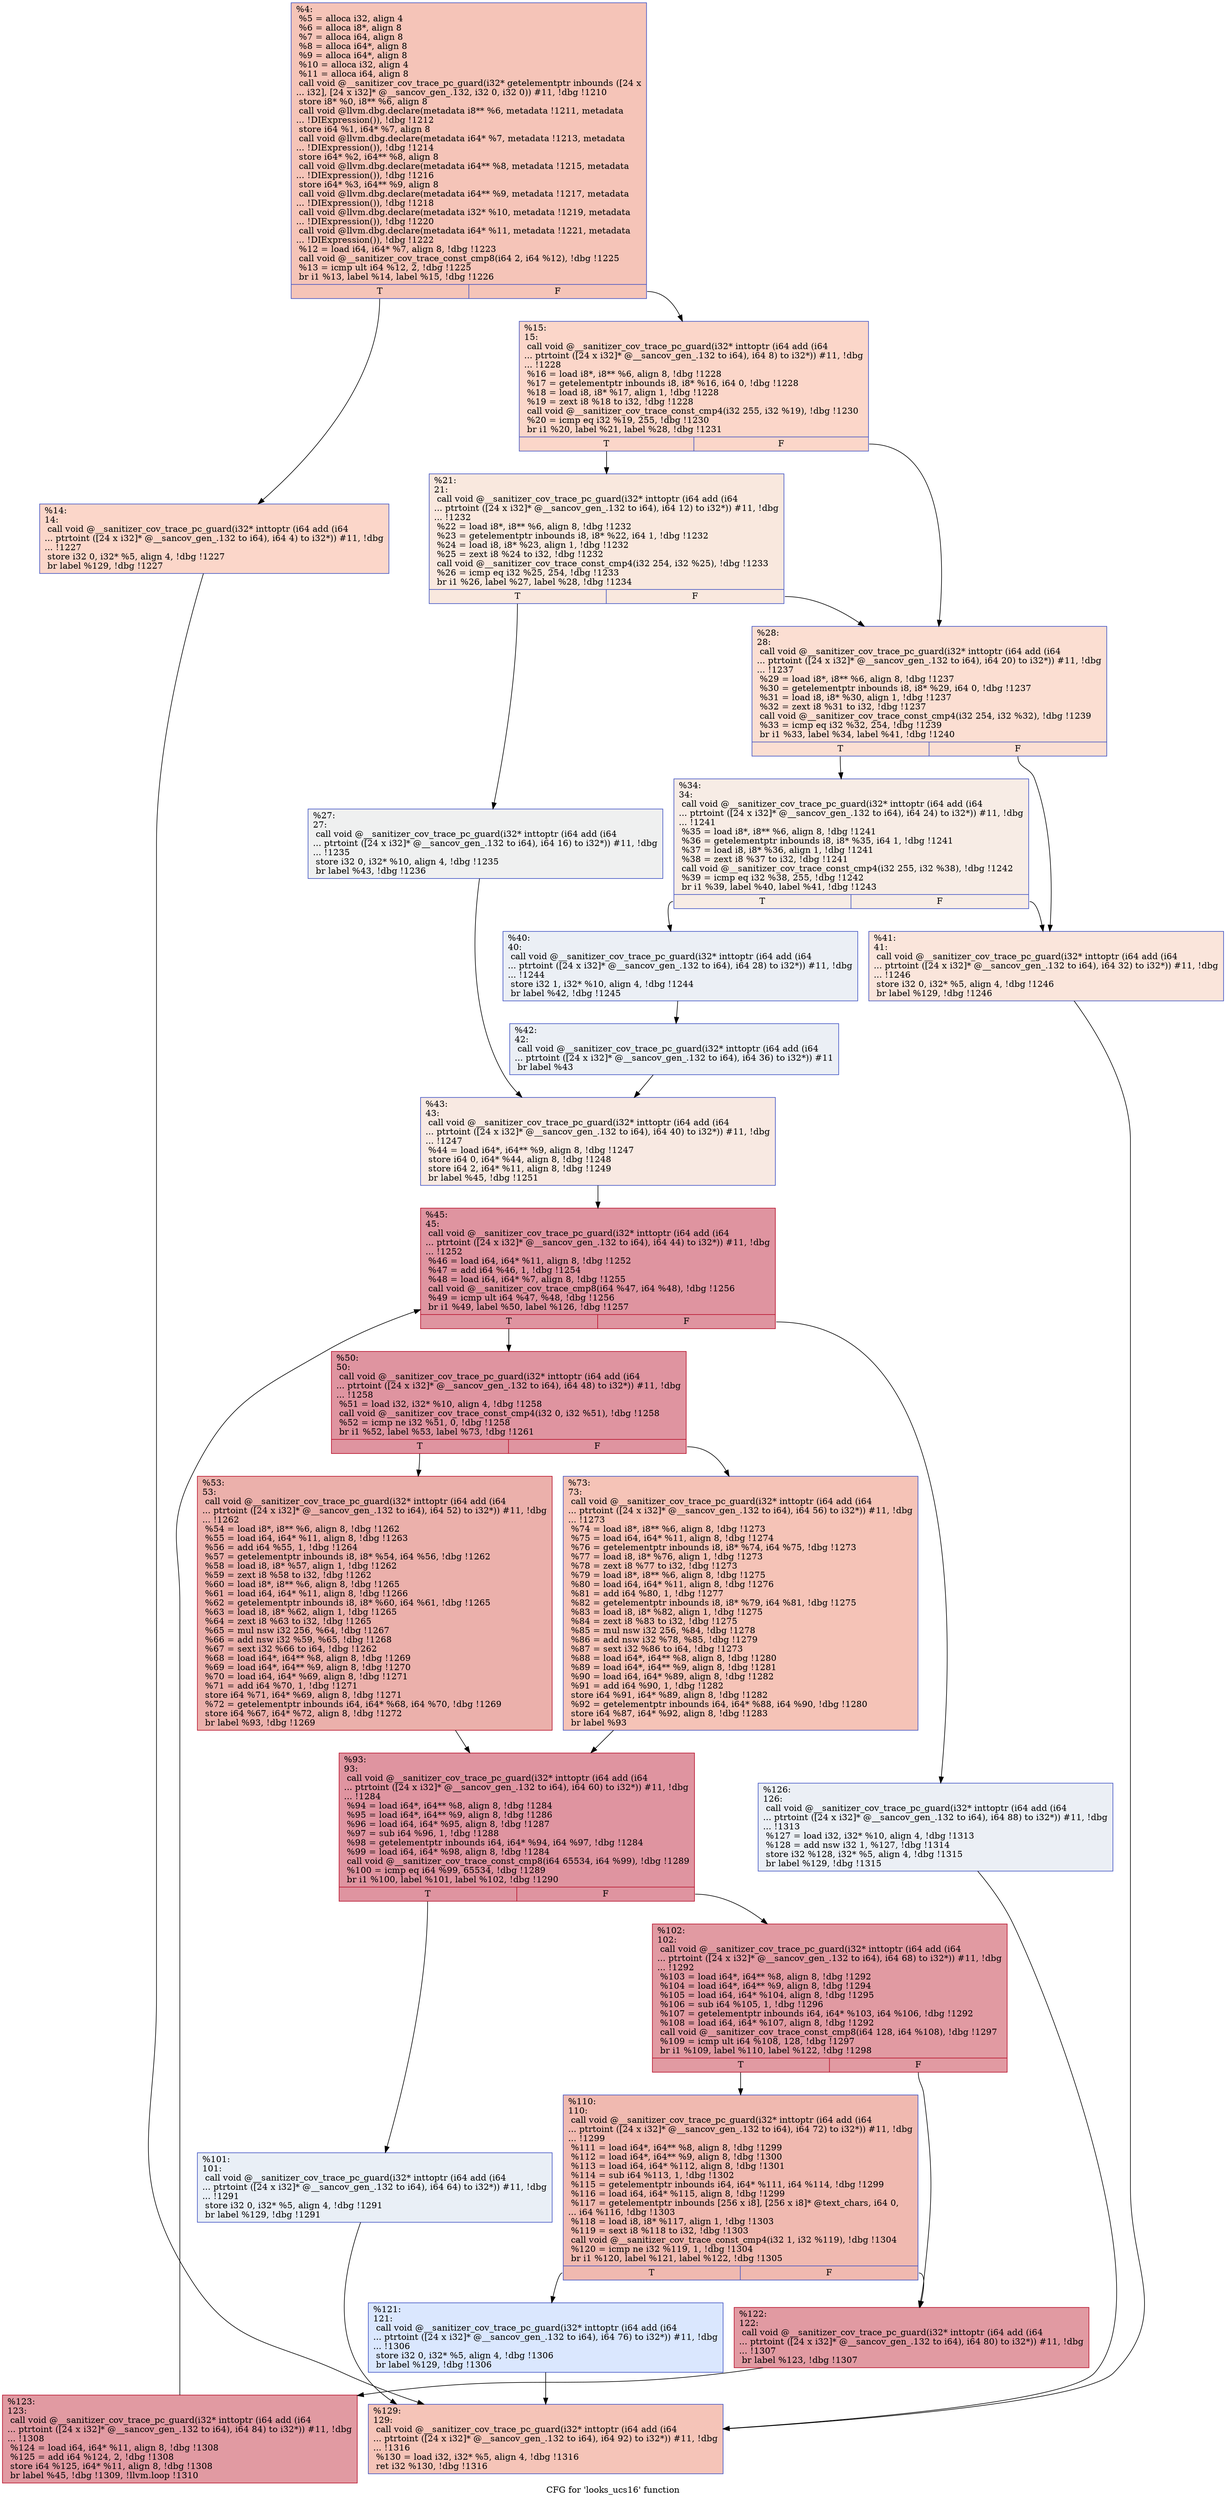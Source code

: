 digraph "CFG for 'looks_ucs16' function" {
	label="CFG for 'looks_ucs16' function";

	Node0x5637156da340 [shape=record,color="#3d50c3ff", style=filled, fillcolor="#e97a5f70",label="{%4:\l  %5 = alloca i32, align 4\l  %6 = alloca i8*, align 8\l  %7 = alloca i64, align 8\l  %8 = alloca i64*, align 8\l  %9 = alloca i64*, align 8\l  %10 = alloca i32, align 4\l  %11 = alloca i64, align 8\l  call void @__sanitizer_cov_trace_pc_guard(i32* getelementptr inbounds ([24 x\l... i32], [24 x i32]* @__sancov_gen_.132, i32 0, i32 0)) #11, !dbg !1210\l  store i8* %0, i8** %6, align 8\l  call void @llvm.dbg.declare(metadata i8** %6, metadata !1211, metadata\l... !DIExpression()), !dbg !1212\l  store i64 %1, i64* %7, align 8\l  call void @llvm.dbg.declare(metadata i64* %7, metadata !1213, metadata\l... !DIExpression()), !dbg !1214\l  store i64* %2, i64** %8, align 8\l  call void @llvm.dbg.declare(metadata i64** %8, metadata !1215, metadata\l... !DIExpression()), !dbg !1216\l  store i64* %3, i64** %9, align 8\l  call void @llvm.dbg.declare(metadata i64** %9, metadata !1217, metadata\l... !DIExpression()), !dbg !1218\l  call void @llvm.dbg.declare(metadata i32* %10, metadata !1219, metadata\l... !DIExpression()), !dbg !1220\l  call void @llvm.dbg.declare(metadata i64* %11, metadata !1221, metadata\l... !DIExpression()), !dbg !1222\l  %12 = load i64, i64* %7, align 8, !dbg !1223\l  call void @__sanitizer_cov_trace_const_cmp8(i64 2, i64 %12), !dbg !1225\l  %13 = icmp ult i64 %12, 2, !dbg !1225\l  br i1 %13, label %14, label %15, !dbg !1226\l|{<s0>T|<s1>F}}"];
	Node0x5637156da340:s0 -> Node0x5637156da440;
	Node0x5637156da340:s1 -> Node0x5637156da490;
	Node0x5637156da440 [shape=record,color="#3d50c3ff", style=filled, fillcolor="#f6a38570",label="{%14:\l14:                                               \l  call void @__sanitizer_cov_trace_pc_guard(i32* inttoptr (i64 add (i64\l... ptrtoint ([24 x i32]* @__sancov_gen_.132 to i64), i64 4) to i32*)) #11, !dbg\l... !1227\l  store i32 0, i32* %5, align 4, !dbg !1227\l  br label %129, !dbg !1227\l}"];
	Node0x5637156da440 -> Node0x5637156dab20;
	Node0x5637156da490 [shape=record,color="#3d50c3ff", style=filled, fillcolor="#f6a38570",label="{%15:\l15:                                               \l  call void @__sanitizer_cov_trace_pc_guard(i32* inttoptr (i64 add (i64\l... ptrtoint ([24 x i32]* @__sancov_gen_.132 to i64), i64 8) to i32*)) #11, !dbg\l... !1228\l  %16 = load i8*, i8** %6, align 8, !dbg !1228\l  %17 = getelementptr inbounds i8, i8* %16, i64 0, !dbg !1228\l  %18 = load i8, i8* %17, align 1, !dbg !1228\l  %19 = zext i8 %18 to i32, !dbg !1228\l  call void @__sanitizer_cov_trace_const_cmp4(i32 255, i32 %19), !dbg !1230\l  %20 = icmp eq i32 %19, 255, !dbg !1230\l  br i1 %20, label %21, label %28, !dbg !1231\l|{<s0>T|<s1>F}}"];
	Node0x5637156da490:s0 -> Node0x5637156da4e0;
	Node0x5637156da490:s1 -> Node0x5637156da580;
	Node0x5637156da4e0 [shape=record,color="#3d50c3ff", style=filled, fillcolor="#f2cab570",label="{%21:\l21:                                               \l  call void @__sanitizer_cov_trace_pc_guard(i32* inttoptr (i64 add (i64\l... ptrtoint ([24 x i32]* @__sancov_gen_.132 to i64), i64 12) to i32*)) #11, !dbg\l... !1232\l  %22 = load i8*, i8** %6, align 8, !dbg !1232\l  %23 = getelementptr inbounds i8, i8* %22, i64 1, !dbg !1232\l  %24 = load i8, i8* %23, align 1, !dbg !1232\l  %25 = zext i8 %24 to i32, !dbg !1232\l  call void @__sanitizer_cov_trace_const_cmp4(i32 254, i32 %25), !dbg !1233\l  %26 = icmp eq i32 %25, 254, !dbg !1233\l  br i1 %26, label %27, label %28, !dbg !1234\l|{<s0>T|<s1>F}}"];
	Node0x5637156da4e0:s0 -> Node0x5637156da530;
	Node0x5637156da4e0:s1 -> Node0x5637156da580;
	Node0x5637156da530 [shape=record,color="#3d50c3ff", style=filled, fillcolor="#dbdcde70",label="{%27:\l27:                                               \l  call void @__sanitizer_cov_trace_pc_guard(i32* inttoptr (i64 add (i64\l... ptrtoint ([24 x i32]* @__sancov_gen_.132 to i64), i64 16) to i32*)) #11, !dbg\l... !1235\l  store i32 0, i32* %10, align 4, !dbg !1235\l  br label %43, !dbg !1236\l}"];
	Node0x5637156da530 -> Node0x5637156da710;
	Node0x5637156da580 [shape=record,color="#3d50c3ff", style=filled, fillcolor="#f7b59970",label="{%28:\l28:                                               \l  call void @__sanitizer_cov_trace_pc_guard(i32* inttoptr (i64 add (i64\l... ptrtoint ([24 x i32]* @__sancov_gen_.132 to i64), i64 20) to i32*)) #11, !dbg\l... !1237\l  %29 = load i8*, i8** %6, align 8, !dbg !1237\l  %30 = getelementptr inbounds i8, i8* %29, i64 0, !dbg !1237\l  %31 = load i8, i8* %30, align 1, !dbg !1237\l  %32 = zext i8 %31 to i32, !dbg !1237\l  call void @__sanitizer_cov_trace_const_cmp4(i32 254, i32 %32), !dbg !1239\l  %33 = icmp eq i32 %32, 254, !dbg !1239\l  br i1 %33, label %34, label %41, !dbg !1240\l|{<s0>T|<s1>F}}"];
	Node0x5637156da580:s0 -> Node0x5637156da5d0;
	Node0x5637156da580:s1 -> Node0x5637156da670;
	Node0x5637156da5d0 [shape=record,color="#3d50c3ff", style=filled, fillcolor="#ecd3c570",label="{%34:\l34:                                               \l  call void @__sanitizer_cov_trace_pc_guard(i32* inttoptr (i64 add (i64\l... ptrtoint ([24 x i32]* @__sancov_gen_.132 to i64), i64 24) to i32*)) #11, !dbg\l... !1241\l  %35 = load i8*, i8** %6, align 8, !dbg !1241\l  %36 = getelementptr inbounds i8, i8* %35, i64 1, !dbg !1241\l  %37 = load i8, i8* %36, align 1, !dbg !1241\l  %38 = zext i8 %37 to i32, !dbg !1241\l  call void @__sanitizer_cov_trace_const_cmp4(i32 255, i32 %38), !dbg !1242\l  %39 = icmp eq i32 %38, 255, !dbg !1242\l  br i1 %39, label %40, label %41, !dbg !1243\l|{<s0>T|<s1>F}}"];
	Node0x5637156da5d0:s0 -> Node0x5637156da620;
	Node0x5637156da5d0:s1 -> Node0x5637156da670;
	Node0x5637156da620 [shape=record,color="#3d50c3ff", style=filled, fillcolor="#d1dae970",label="{%40:\l40:                                               \l  call void @__sanitizer_cov_trace_pc_guard(i32* inttoptr (i64 add (i64\l... ptrtoint ([24 x i32]* @__sancov_gen_.132 to i64), i64 28) to i32*)) #11, !dbg\l... !1244\l  store i32 1, i32* %10, align 4, !dbg !1244\l  br label %42, !dbg !1245\l}"];
	Node0x5637156da620 -> Node0x5637156da6c0;
	Node0x5637156da670 [shape=record,color="#3d50c3ff", style=filled, fillcolor="#f4c5ad70",label="{%41:\l41:                                               \l  call void @__sanitizer_cov_trace_pc_guard(i32* inttoptr (i64 add (i64\l... ptrtoint ([24 x i32]* @__sancov_gen_.132 to i64), i64 32) to i32*)) #11, !dbg\l... !1246\l  store i32 0, i32* %5, align 4, !dbg !1246\l  br label %129, !dbg !1246\l}"];
	Node0x5637156da670 -> Node0x5637156dab20;
	Node0x5637156da6c0 [shape=record,color="#3d50c3ff", style=filled, fillcolor="#d1dae970",label="{%42:\l42:                                               \l  call void @__sanitizer_cov_trace_pc_guard(i32* inttoptr (i64 add (i64\l... ptrtoint ([24 x i32]* @__sancov_gen_.132 to i64), i64 36) to i32*)) #11\l  br label %43\l}"];
	Node0x5637156da6c0 -> Node0x5637156da710;
	Node0x5637156da710 [shape=record,color="#3d50c3ff", style=filled, fillcolor="#efcebd70",label="{%43:\l43:                                               \l  call void @__sanitizer_cov_trace_pc_guard(i32* inttoptr (i64 add (i64\l... ptrtoint ([24 x i32]* @__sancov_gen_.132 to i64), i64 40) to i32*)) #11, !dbg\l... !1247\l  %44 = load i64*, i64** %9, align 8, !dbg !1247\l  store i64 0, i64* %44, align 8, !dbg !1248\l  store i64 2, i64* %11, align 8, !dbg !1249\l  br label %45, !dbg !1251\l}"];
	Node0x5637156da710 -> Node0x5637156da760;
	Node0x5637156da760 [shape=record,color="#b70d28ff", style=filled, fillcolor="#b70d2870",label="{%45:\l45:                                               \l  call void @__sanitizer_cov_trace_pc_guard(i32* inttoptr (i64 add (i64\l... ptrtoint ([24 x i32]* @__sancov_gen_.132 to i64), i64 44) to i32*)) #11, !dbg\l... !1252\l  %46 = load i64, i64* %11, align 8, !dbg !1252\l  %47 = add i64 %46, 1, !dbg !1254\l  %48 = load i64, i64* %7, align 8, !dbg !1255\l  call void @__sanitizer_cov_trace_cmp8(i64 %47, i64 %48), !dbg !1256\l  %49 = icmp ult i64 %47, %48, !dbg !1256\l  br i1 %49, label %50, label %126, !dbg !1257\l|{<s0>T|<s1>F}}"];
	Node0x5637156da760:s0 -> Node0x5637156da7b0;
	Node0x5637156da760:s1 -> Node0x5637156daad0;
	Node0x5637156da7b0 [shape=record,color="#b70d28ff", style=filled, fillcolor="#b70d2870",label="{%50:\l50:                                               \l  call void @__sanitizer_cov_trace_pc_guard(i32* inttoptr (i64 add (i64\l... ptrtoint ([24 x i32]* @__sancov_gen_.132 to i64), i64 48) to i32*)) #11, !dbg\l... !1258\l  %51 = load i32, i32* %10, align 4, !dbg !1258\l  call void @__sanitizer_cov_trace_const_cmp4(i32 0, i32 %51), !dbg !1258\l  %52 = icmp ne i32 %51, 0, !dbg !1258\l  br i1 %52, label %53, label %73, !dbg !1261\l|{<s0>T|<s1>F}}"];
	Node0x5637156da7b0:s0 -> Node0x5637156da800;
	Node0x5637156da7b0:s1 -> Node0x5637156da850;
	Node0x5637156da800 [shape=record,color="#b70d28ff", style=filled, fillcolor="#d24b4070",label="{%53:\l53:                                               \l  call void @__sanitizer_cov_trace_pc_guard(i32* inttoptr (i64 add (i64\l... ptrtoint ([24 x i32]* @__sancov_gen_.132 to i64), i64 52) to i32*)) #11, !dbg\l... !1262\l  %54 = load i8*, i8** %6, align 8, !dbg !1262\l  %55 = load i64, i64* %11, align 8, !dbg !1263\l  %56 = add i64 %55, 1, !dbg !1264\l  %57 = getelementptr inbounds i8, i8* %54, i64 %56, !dbg !1262\l  %58 = load i8, i8* %57, align 1, !dbg !1262\l  %59 = zext i8 %58 to i32, !dbg !1262\l  %60 = load i8*, i8** %6, align 8, !dbg !1265\l  %61 = load i64, i64* %11, align 8, !dbg !1266\l  %62 = getelementptr inbounds i8, i8* %60, i64 %61, !dbg !1265\l  %63 = load i8, i8* %62, align 1, !dbg !1265\l  %64 = zext i8 %63 to i32, !dbg !1265\l  %65 = mul nsw i32 256, %64, !dbg !1267\l  %66 = add nsw i32 %59, %65, !dbg !1268\l  %67 = sext i32 %66 to i64, !dbg !1262\l  %68 = load i64*, i64** %8, align 8, !dbg !1269\l  %69 = load i64*, i64** %9, align 8, !dbg !1270\l  %70 = load i64, i64* %69, align 8, !dbg !1271\l  %71 = add i64 %70, 1, !dbg !1271\l  store i64 %71, i64* %69, align 8, !dbg !1271\l  %72 = getelementptr inbounds i64, i64* %68, i64 %70, !dbg !1269\l  store i64 %67, i64* %72, align 8, !dbg !1272\l  br label %93, !dbg !1269\l}"];
	Node0x5637156da800 -> Node0x5637156da8a0;
	Node0x5637156da850 [shape=record,color="#3d50c3ff", style=filled, fillcolor="#e8765c70",label="{%73:\l73:                                               \l  call void @__sanitizer_cov_trace_pc_guard(i32* inttoptr (i64 add (i64\l... ptrtoint ([24 x i32]* @__sancov_gen_.132 to i64), i64 56) to i32*)) #11, !dbg\l... !1273\l  %74 = load i8*, i8** %6, align 8, !dbg !1273\l  %75 = load i64, i64* %11, align 8, !dbg !1274\l  %76 = getelementptr inbounds i8, i8* %74, i64 %75, !dbg !1273\l  %77 = load i8, i8* %76, align 1, !dbg !1273\l  %78 = zext i8 %77 to i32, !dbg !1273\l  %79 = load i8*, i8** %6, align 8, !dbg !1275\l  %80 = load i64, i64* %11, align 8, !dbg !1276\l  %81 = add i64 %80, 1, !dbg !1277\l  %82 = getelementptr inbounds i8, i8* %79, i64 %81, !dbg !1275\l  %83 = load i8, i8* %82, align 1, !dbg !1275\l  %84 = zext i8 %83 to i32, !dbg !1275\l  %85 = mul nsw i32 256, %84, !dbg !1278\l  %86 = add nsw i32 %78, %85, !dbg !1279\l  %87 = sext i32 %86 to i64, !dbg !1273\l  %88 = load i64*, i64** %8, align 8, !dbg !1280\l  %89 = load i64*, i64** %9, align 8, !dbg !1281\l  %90 = load i64, i64* %89, align 8, !dbg !1282\l  %91 = add i64 %90, 1, !dbg !1282\l  store i64 %91, i64* %89, align 8, !dbg !1282\l  %92 = getelementptr inbounds i64, i64* %88, i64 %90, !dbg !1280\l  store i64 %87, i64* %92, align 8, !dbg !1283\l  br label %93\l}"];
	Node0x5637156da850 -> Node0x5637156da8a0;
	Node0x5637156da8a0 [shape=record,color="#b70d28ff", style=filled, fillcolor="#b70d2870",label="{%93:\l93:                                               \l  call void @__sanitizer_cov_trace_pc_guard(i32* inttoptr (i64 add (i64\l... ptrtoint ([24 x i32]* @__sancov_gen_.132 to i64), i64 60) to i32*)) #11, !dbg\l... !1284\l  %94 = load i64*, i64** %8, align 8, !dbg !1284\l  %95 = load i64*, i64** %9, align 8, !dbg !1286\l  %96 = load i64, i64* %95, align 8, !dbg !1287\l  %97 = sub i64 %96, 1, !dbg !1288\l  %98 = getelementptr inbounds i64, i64* %94, i64 %97, !dbg !1284\l  %99 = load i64, i64* %98, align 8, !dbg !1284\l  call void @__sanitizer_cov_trace_const_cmp8(i64 65534, i64 %99), !dbg !1289\l  %100 = icmp eq i64 %99, 65534, !dbg !1289\l  br i1 %100, label %101, label %102, !dbg !1290\l|{<s0>T|<s1>F}}"];
	Node0x5637156da8a0:s0 -> Node0x5637156da8f0;
	Node0x5637156da8a0:s1 -> Node0x5637156da940;
	Node0x5637156da8f0 [shape=record,color="#3d50c3ff", style=filled, fillcolor="#cedaeb70",label="{%101:\l101:                                              \l  call void @__sanitizer_cov_trace_pc_guard(i32* inttoptr (i64 add (i64\l... ptrtoint ([24 x i32]* @__sancov_gen_.132 to i64), i64 64) to i32*)) #11, !dbg\l... !1291\l  store i32 0, i32* %5, align 4, !dbg !1291\l  br label %129, !dbg !1291\l}"];
	Node0x5637156da8f0 -> Node0x5637156dab20;
	Node0x5637156da940 [shape=record,color="#b70d28ff", style=filled, fillcolor="#bb1b2c70",label="{%102:\l102:                                              \l  call void @__sanitizer_cov_trace_pc_guard(i32* inttoptr (i64 add (i64\l... ptrtoint ([24 x i32]* @__sancov_gen_.132 to i64), i64 68) to i32*)) #11, !dbg\l... !1292\l  %103 = load i64*, i64** %8, align 8, !dbg !1292\l  %104 = load i64*, i64** %9, align 8, !dbg !1294\l  %105 = load i64, i64* %104, align 8, !dbg !1295\l  %106 = sub i64 %105, 1, !dbg !1296\l  %107 = getelementptr inbounds i64, i64* %103, i64 %106, !dbg !1292\l  %108 = load i64, i64* %107, align 8, !dbg !1292\l  call void @__sanitizer_cov_trace_const_cmp8(i64 128, i64 %108), !dbg !1297\l  %109 = icmp ult i64 %108, 128, !dbg !1297\l  br i1 %109, label %110, label %122, !dbg !1298\l|{<s0>T|<s1>F}}"];
	Node0x5637156da940:s0 -> Node0x5637156da990;
	Node0x5637156da940:s1 -> Node0x5637156daa30;
	Node0x5637156da990 [shape=record,color="#3d50c3ff", style=filled, fillcolor="#de614d70",label="{%110:\l110:                                              \l  call void @__sanitizer_cov_trace_pc_guard(i32* inttoptr (i64 add (i64\l... ptrtoint ([24 x i32]* @__sancov_gen_.132 to i64), i64 72) to i32*)) #11, !dbg\l... !1299\l  %111 = load i64*, i64** %8, align 8, !dbg !1299\l  %112 = load i64*, i64** %9, align 8, !dbg !1300\l  %113 = load i64, i64* %112, align 8, !dbg !1301\l  %114 = sub i64 %113, 1, !dbg !1302\l  %115 = getelementptr inbounds i64, i64* %111, i64 %114, !dbg !1299\l  %116 = load i64, i64* %115, align 8, !dbg !1299\l  %117 = getelementptr inbounds [256 x i8], [256 x i8]* @text_chars, i64 0,\l... i64 %116, !dbg !1303\l  %118 = load i8, i8* %117, align 1, !dbg !1303\l  %119 = sext i8 %118 to i32, !dbg !1303\l  call void @__sanitizer_cov_trace_const_cmp4(i32 1, i32 %119), !dbg !1304\l  %120 = icmp ne i32 %119, 1, !dbg !1304\l  br i1 %120, label %121, label %122, !dbg !1305\l|{<s0>T|<s1>F}}"];
	Node0x5637156da990:s0 -> Node0x5637156da9e0;
	Node0x5637156da990:s1 -> Node0x5637156daa30;
	Node0x5637156da9e0 [shape=record,color="#3d50c3ff", style=filled, fillcolor="#abc8fd70",label="{%121:\l121:                                              \l  call void @__sanitizer_cov_trace_pc_guard(i32* inttoptr (i64 add (i64\l... ptrtoint ([24 x i32]* @__sancov_gen_.132 to i64), i64 76) to i32*)) #11, !dbg\l... !1306\l  store i32 0, i32* %5, align 4, !dbg !1306\l  br label %129, !dbg !1306\l}"];
	Node0x5637156da9e0 -> Node0x5637156dab20;
	Node0x5637156daa30 [shape=record,color="#b70d28ff", style=filled, fillcolor="#bb1b2c70",label="{%122:\l122:                                              \l  call void @__sanitizer_cov_trace_pc_guard(i32* inttoptr (i64 add (i64\l... ptrtoint ([24 x i32]* @__sancov_gen_.132 to i64), i64 80) to i32*)) #11, !dbg\l... !1307\l  br label %123, !dbg !1307\l}"];
	Node0x5637156daa30 -> Node0x5637156daa80;
	Node0x5637156daa80 [shape=record,color="#b70d28ff", style=filled, fillcolor="#bb1b2c70",label="{%123:\l123:                                              \l  call void @__sanitizer_cov_trace_pc_guard(i32* inttoptr (i64 add (i64\l... ptrtoint ([24 x i32]* @__sancov_gen_.132 to i64), i64 84) to i32*)) #11, !dbg\l... !1308\l  %124 = load i64, i64* %11, align 8, !dbg !1308\l  %125 = add i64 %124, 2, !dbg !1308\l  store i64 %125, i64* %11, align 8, !dbg !1308\l  br label %45, !dbg !1309, !llvm.loop !1310\l}"];
	Node0x5637156daa80 -> Node0x5637156da760;
	Node0x5637156daad0 [shape=record,color="#3d50c3ff", style=filled, fillcolor="#d1dae970",label="{%126:\l126:                                              \l  call void @__sanitizer_cov_trace_pc_guard(i32* inttoptr (i64 add (i64\l... ptrtoint ([24 x i32]* @__sancov_gen_.132 to i64), i64 88) to i32*)) #11, !dbg\l... !1313\l  %127 = load i32, i32* %10, align 4, !dbg !1313\l  %128 = add nsw i32 1, %127, !dbg !1314\l  store i32 %128, i32* %5, align 4, !dbg !1315\l  br label %129, !dbg !1315\l}"];
	Node0x5637156daad0 -> Node0x5637156dab20;
	Node0x5637156dab20 [shape=record,color="#3d50c3ff", style=filled, fillcolor="#e97a5f70",label="{%129:\l129:                                              \l  call void @__sanitizer_cov_trace_pc_guard(i32* inttoptr (i64 add (i64\l... ptrtoint ([24 x i32]* @__sancov_gen_.132 to i64), i64 92) to i32*)) #11, !dbg\l... !1316\l  %130 = load i32, i32* %5, align 4, !dbg !1316\l  ret i32 %130, !dbg !1316\l}"];
}
